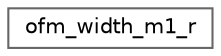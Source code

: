 digraph "Graphical Class Hierarchy"
{
 // LATEX_PDF_SIZE
  bgcolor="transparent";
  edge [fontname=Helvetica,fontsize=10,labelfontname=Helvetica,labelfontsize=10];
  node [fontname=Helvetica,fontsize=10,shape=box,height=0.2,width=0.4];
  rankdir="LR";
  Node0 [id="Node000000",label="ofm_width_m1_r",height=0.2,width=0.4,color="grey40", fillcolor="white", style="filled",URL="$structofm__width__m1__r.html",tooltip=" "];
}

